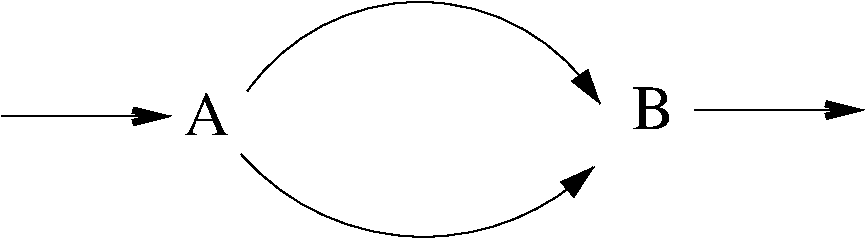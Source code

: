 #FIG 3.2
Landscape
Center
Metric
A4      
100.00
Single
-2
1200 2
5 1 0 1 0 7 100 0 -1 0.000 0 1 1 0 3372.404 657.692 2070 1800 3240 2385 4590 1890
	1 1 3.00 105.00 180.00
5 1 0 1 0 7 100 0 -1 0.000 0 0 1 0 3345.577 2218.846 2115 1350 3195 720 4635 1440
	1 1 3.00 105.00 180.00
2 1 0 1 0 7 100 0 -1 0.000 0 0 -1 1 0 2
	0 0 4.00 90.00 180.00
	 360 1530 1575 1530
2 1 0 1 0 7 100 0 -1 0.000 0 0 -1 1 0 2
	0 0 4.00 90.00 180.00
	 5310 1485 6525 1485
4 0 0 100 0 0 30 0.0000 4 300 330 1665 1665 A\001
4 0 0 100 0 0 30 0.0000 4 300 300 4860 1620 B\001
